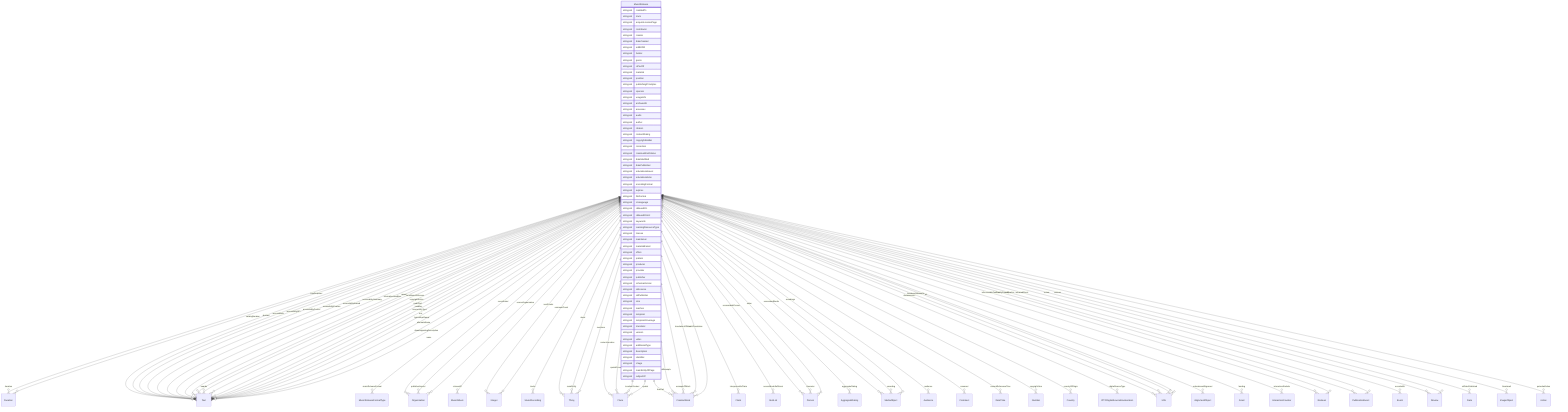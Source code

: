 erDiagram
MusicRelease {
    stringList creditedTo  
    stringList track  
    stringList acquireLicensePage  
    stringList contributor  
    stringList creator  
    stringList dateCreated  
    stringList editEIDR  
    stringList funder  
    stringList genre  
    stringList isPartOf  
    stringList material  
    stringList position  
    stringList publishingPrinciples  
    stringList sponsor  
    stringList usageInfo  
    stringList archivedAt  
    stringList assesses  
    stringList audio  
    stringList author  
    stringList citation  
    stringList contentRating  
    stringList copyrightHolder  
    stringList correction  
    stringList creativeWorkStatus  
    stringList dateModified  
    stringList datePublished  
    stringList educationalLevel  
    stringList educationalUse  
    stringList encodingFormat  
    stringList expires  
    stringList fileFormat  
    stringList inLanguage  
    stringList isBasedOn  
    stringList isBasedOnUrl  
    stringList keywords  
    stringList learningResourceType  
    stringList license  
    stringList maintainer  
    stringList materialExtent  
    stringList offers  
    stringList pattern  
    stringList producer  
    stringList provider  
    stringList publisher  
    stringList schemaVersion  
    stringList sdLicense  
    stringList sdPublisher  
    stringList size  
    stringList teaches  
    stringList temporal  
    stringList temporalCoverage  
    stringList translator  
    stringList version  
    stringList video  
    stringList additionalType  
    stringList description  
    stringList identifier  
    stringList image  
    stringList mainEntityOfPage  
    stringList subjectOf  
}

MusicRelease ||--}o Duration : "duration"
MusicRelease ||--}o Text : "catalogNumber"
MusicRelease ||--}o MusicReleaseFormatType : "musicReleaseFormat"
MusicRelease ||--}o Organization : "recordLabel"
MusicRelease ||--}o MusicAlbum : "releaseOf"
MusicRelease ||--}o Integer : "numTracks"
MusicRelease ||--}o MusicRecording : "tracks"
MusicRelease ||--}o Thing : "about"
MusicRelease ||--}o Place : "contentLocation"
MusicRelease ||--}o CreativeWork : "hasPart"
MusicRelease ||--}o Claim : "interpretedAsClaim"
MusicRelease ||--}o Thing : "mainEntity"
MusicRelease ||--}o Place : "spatialCoverage"
MusicRelease ||--}o CreativeWork : "workExample"
MusicRelease ||--}o Text : "abstract"
MusicRelease ||--}o Text : "accessMode"
MusicRelease ||--}o ItemList : "accessModeSufficient"
MusicRelease ||--}o Text : "accessibilityAPI"
MusicRelease ||--}o Text : "accessibilityControl"
MusicRelease ||--}o Text : "accessibilityFeature"
MusicRelease ||--}o Text : "accessibilityHazard"
MusicRelease ||--}o Text : "accessibilitySummary"
MusicRelease ||--}o Person : "accountablePerson"
MusicRelease ||--}o AggregateRating : "aggregateRating"
MusicRelease ||--}o Text : "alternativeHeadline"
MusicRelease ||--}o MediaObject : "associatedMedia"
MusicRelease ||--}o Audience : "audience"
MusicRelease ||--}o Text : "award"
MusicRelease ||--}o Text : "awards"
MusicRelease ||--}o Person : "character"
MusicRelease ||--}o Comment : "comment"
MusicRelease ||--}o Integer : "commentCount"
MusicRelease ||--}o Text : "conditionsOfAccess"
MusicRelease ||--}o DateTime : "contentReferenceTime"
MusicRelease ||--}o Text : "copyrightNotice"
MusicRelease ||--}o Number : "copyrightYear"
MusicRelease ||--}o Country : "countryOfOrigin"
MusicRelease ||--}o Text : "creditText"
MusicRelease ||--}o IPTCDigitalSourceEnumeration : "digitalSourceType"
MusicRelease ||--}o URL : "discussionUrl"
MusicRelease ||--}o Person : "editor"
MusicRelease ||--}o AlignmentObject : "educationalAlignment"
MusicRelease ||--}o MediaObject : "encoding"
MusicRelease ||--}o MediaObject : "encodings"
MusicRelease ||--}o CreativeWork : "exampleOfWork"
MusicRelease ||--}o Grant : "funding"
MusicRelease ||--}o Text : "headline"
MusicRelease ||--}o InteractionCounter : "interactionStatistic"
MusicRelease ||--}o Text : "interactivityType"
MusicRelease ||--}o Boolean : "isAccessibleForFree"
MusicRelease ||--}o Boolean : "isFamilyFriendly"
MusicRelease ||--}o Place : "locationCreated"
MusicRelease ||--}o Thing : "mentions"
MusicRelease ||--}o PublicationEvent : "publication"
MusicRelease ||--}o Organization : "publisherImprint"
MusicRelease ||--}o Event : "recordedAt"
MusicRelease ||--}o PublicationEvent : "releasedEvent"
MusicRelease ||--}o Review : "review"
MusicRelease ||--}o Review : "reviews"
MusicRelease ||--}o Date : "sdDatePublished"
MusicRelease ||--}o Organization : "sourceOrganization"
MusicRelease ||--}o Place : "spatial"
MusicRelease ||--}o Text : "text"
MusicRelease ||--}o ImageObject : "thumbnail"
MusicRelease ||--}o URL : "thumbnailUrl"
MusicRelease ||--}o Duration : "timeRequired"
MusicRelease ||--}o CreativeWork : "translationOfWork"
MusicRelease ||--}o Text : "typicalAgeRange"
MusicRelease ||--}o CreativeWork : "workTranslation"
MusicRelease ||--}o Text : "alternateName"
MusicRelease ||--}o Text : "disambiguatingDescription"
MusicRelease ||--}o Text : "name"
MusicRelease ||--}o URL : "sameAs"
MusicRelease ||--}o Action : "potentialAction"
MusicRelease ||--}o URL : "url"